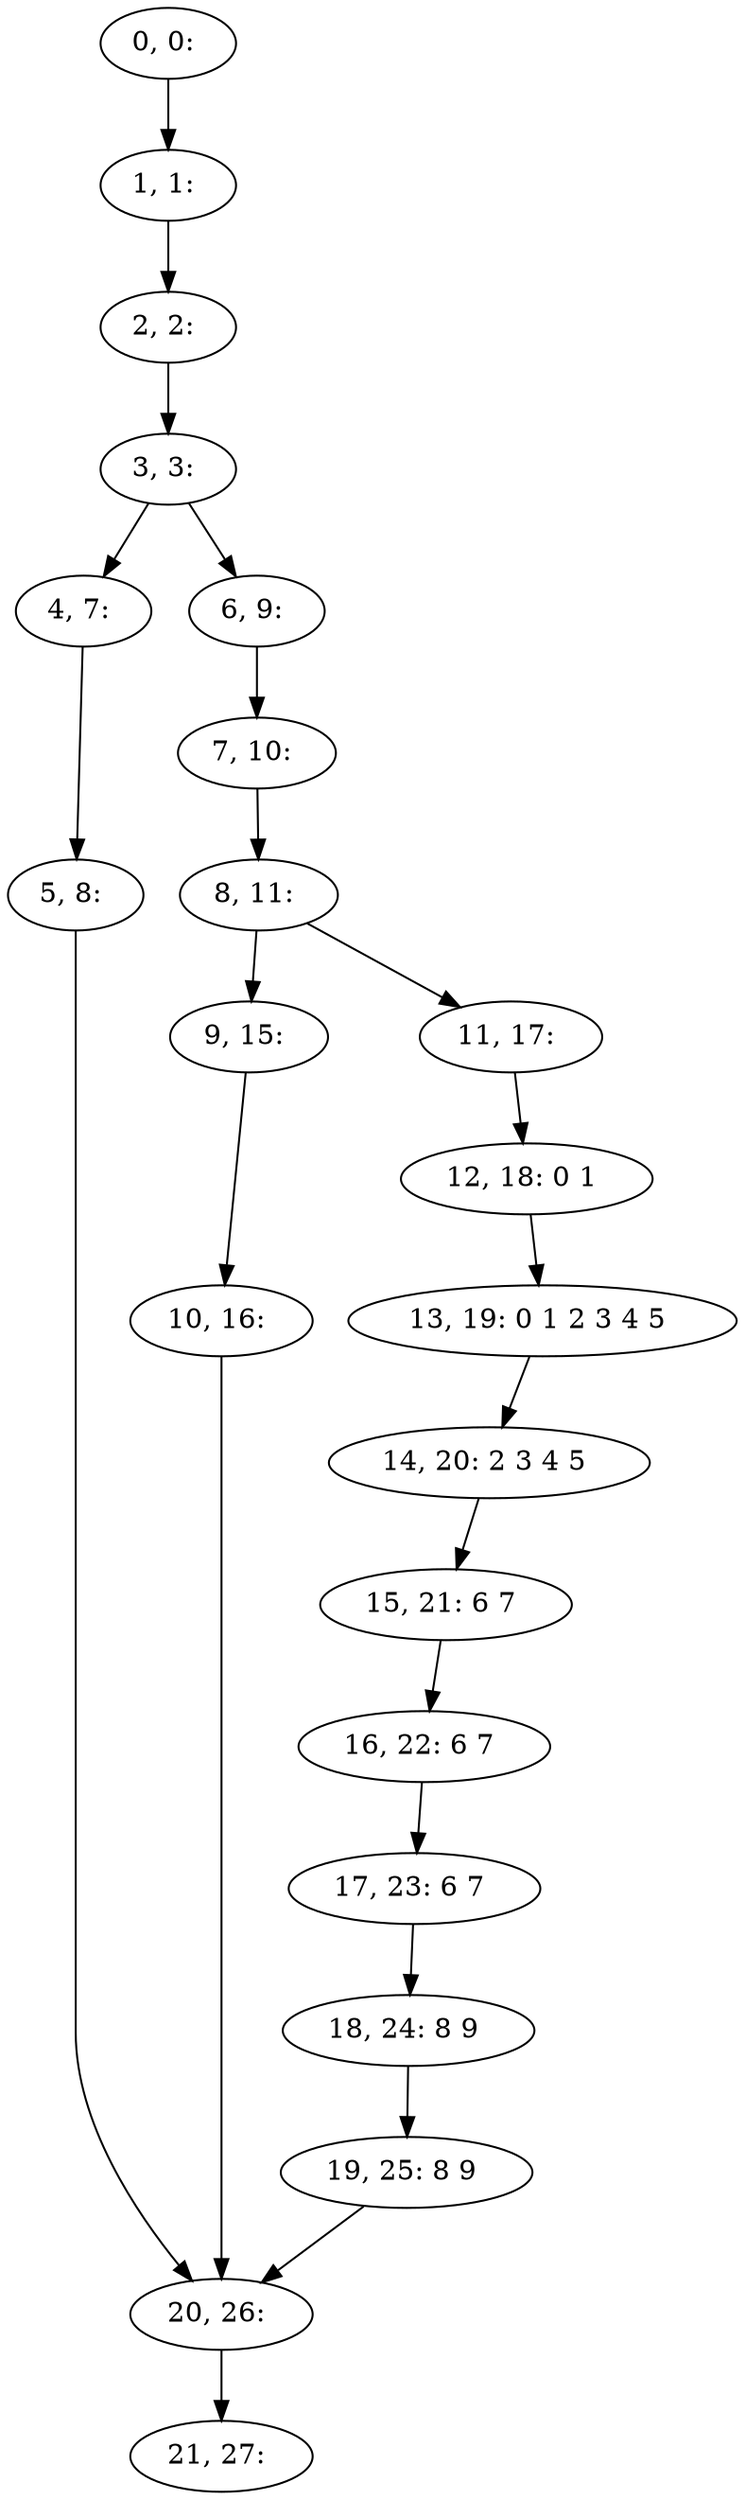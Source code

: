 digraph G {
0[label="0, 0: "];
1[label="1, 1: "];
2[label="2, 2: "];
3[label="3, 3: "];
4[label="4, 7: "];
5[label="5, 8: "];
6[label="6, 9: "];
7[label="7, 10: "];
8[label="8, 11: "];
9[label="9, 15: "];
10[label="10, 16: "];
11[label="11, 17: "];
12[label="12, 18: 0 1 "];
13[label="13, 19: 0 1 2 3 4 5 "];
14[label="14, 20: 2 3 4 5 "];
15[label="15, 21: 6 7 "];
16[label="16, 22: 6 7 "];
17[label="17, 23: 6 7 "];
18[label="18, 24: 8 9 "];
19[label="19, 25: 8 9 "];
20[label="20, 26: "];
21[label="21, 27: "];
0->1 ;
1->2 ;
2->3 ;
3->4 ;
3->6 ;
4->5 ;
5->20 ;
6->7 ;
7->8 ;
8->9 ;
8->11 ;
9->10 ;
10->20 ;
11->12 ;
12->13 ;
13->14 ;
14->15 ;
15->16 ;
16->17 ;
17->18 ;
18->19 ;
19->20 ;
20->21 ;
}
